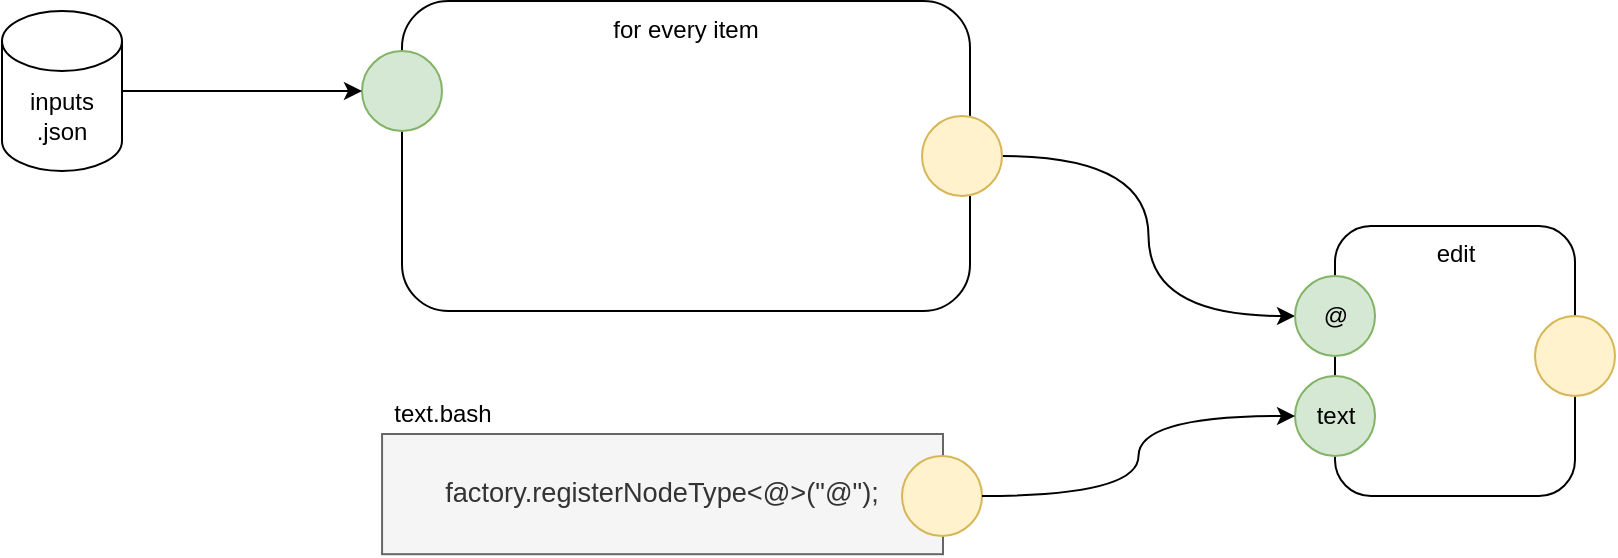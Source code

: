 <mxfile version="14.6.13" type="device"><diagram id="6vzqA_dgsV1Y0HJELLxa" name="Page-1"><mxGraphModel dx="1106" dy="-44" grid="1" gridSize="10" guides="1" tooltips="1" connect="1" arrows="1" fold="1" page="1" pageScale="1" pageWidth="1100" pageHeight="850" math="0" shadow="0"><root><mxCell id="0"/><mxCell id="1" parent="0"/><mxCell id="4Em_kSQjMH4lvrTjkcw--7" value="for every item" style="rounded=1;whiteSpace=wrap;html=1;strokeColor=#000000;align=center;verticalAlign=top;" vertex="1" parent="1"><mxGeometry x="370" y="1067.5" width="284" height="155" as="geometry"/></mxCell><mxCell id="4Em_kSQjMH4lvrTjkcw--11" value="" style="ellipse;whiteSpace=wrap;html=1;aspect=fixed;strokeColor=#82b366;align=center;fillColor=#d5e8d4;" vertex="1" parent="1"><mxGeometry x="350" y="1092.5" width="40" height="40" as="geometry"/></mxCell><mxCell id="4Em_kSQjMH4lvrTjkcw--23" style="edgeStyle=orthogonalEdgeStyle;orthogonalLoop=1;jettySize=auto;html=1;exitX=1;exitY=0.5;exitDx=0;exitDy=0;entryX=0;entryY=0.5;entryDx=0;entryDy=0;curved=1;" edge="1" parent="1" source="4Em_kSQjMH4lvrTjkcw--12" target="4Em_kSQjMH4lvrTjkcw--20"><mxGeometry relative="1" as="geometry"/></mxCell><mxCell id="4Em_kSQjMH4lvrTjkcw--12" value="" style="ellipse;whiteSpace=wrap;html=1;aspect=fixed;strokeColor=#d6b656;align=center;fillColor=#fff2cc;" vertex="1" parent="1"><mxGeometry x="630" y="1125" width="40" height="40" as="geometry"/></mxCell><mxCell id="4Em_kSQjMH4lvrTjkcw--15" style="edgeStyle=orthogonalEdgeStyle;rounded=0;orthogonalLoop=1;jettySize=auto;html=1;exitX=1;exitY=0.5;exitDx=0;exitDy=0;exitPerimeter=0;entryX=0;entryY=0.5;entryDx=0;entryDy=0;" edge="1" parent="1" source="4Em_kSQjMH4lvrTjkcw--14" target="4Em_kSQjMH4lvrTjkcw--11"><mxGeometry relative="1" as="geometry"/></mxCell><mxCell id="4Em_kSQjMH4lvrTjkcw--14" value="inputs&lt;br&gt;.json" style="shape=cylinder3;whiteSpace=wrap;html=1;boundedLbl=1;backgroundOutline=1;size=15;" vertex="1" parent="1"><mxGeometry x="170" y="1072.5" width="60" height="80" as="geometry"/></mxCell><mxCell id="4Em_kSQjMH4lvrTjkcw--16" value="" style="group" vertex="1" connectable="0" parent="1"><mxGeometry x="340" y="1284" width="320" height="60.1" as="geometry"/></mxCell><mxCell id="4Em_kSQjMH4lvrTjkcw--17" value="&lt;div&gt;&lt;span style=&quot;font-size: 13.6px&quot;&gt;factory.registerNodeType&amp;lt;@&amp;gt;(&quot;@&quot;);&lt;/span&gt;&lt;/div&gt;" style="rounded=0;whiteSpace=wrap;html=1;align=center;verticalAlign=middle;fillColor=#f5f5f5;strokeColor=#666666;fontColor=#333333;" vertex="1" parent="4Em_kSQjMH4lvrTjkcw--16"><mxGeometry x="20.033" width="280.467" height="60.1" as="geometry"/></mxCell><mxCell id="4Em_kSQjMH4lvrTjkcw--24" value="" style="ellipse;whiteSpace=wrap;html=1;aspect=fixed;strokeColor=#d6b656;align=center;fillColor=#fff2cc;" vertex="1" parent="4Em_kSQjMH4lvrTjkcw--16"><mxGeometry x="280" y="11" width="40" height="40" as="geometry"/></mxCell><mxCell id="4Em_kSQjMH4lvrTjkcw--18" value="" style="group" vertex="1" connectable="0" parent="1"><mxGeometry x="816.5" y="1180" width="160" height="135" as="geometry"/></mxCell><mxCell id="4Em_kSQjMH4lvrTjkcw--19" value="edit" style="rounded=1;whiteSpace=wrap;html=1;strokeColor=#000000;align=center;verticalAlign=top;" vertex="1" parent="4Em_kSQjMH4lvrTjkcw--18"><mxGeometry x="20" width="120" height="135" as="geometry"/></mxCell><mxCell id="4Em_kSQjMH4lvrTjkcw--20" value="@" style="ellipse;whiteSpace=wrap;html=1;aspect=fixed;strokeColor=#82b366;align=center;fillColor=#d5e8d4;" vertex="1" parent="4Em_kSQjMH4lvrTjkcw--18"><mxGeometry y="25" width="40" height="40" as="geometry"/></mxCell><mxCell id="4Em_kSQjMH4lvrTjkcw--21" value="text" style="ellipse;whiteSpace=wrap;html=1;aspect=fixed;strokeColor=#82b366;align=center;fillColor=#d5e8d4;" vertex="1" parent="4Em_kSQjMH4lvrTjkcw--18"><mxGeometry y="75" width="40" height="40" as="geometry"/></mxCell><mxCell id="4Em_kSQjMH4lvrTjkcw--22" value="" style="ellipse;whiteSpace=wrap;html=1;aspect=fixed;strokeColor=#d6b656;align=center;fillColor=#fff2cc;" vertex="1" parent="4Em_kSQjMH4lvrTjkcw--18"><mxGeometry x="120" y="45" width="40" height="40" as="geometry"/></mxCell><mxCell id="4Em_kSQjMH4lvrTjkcw--25" style="edgeStyle=orthogonalEdgeStyle;curved=1;orthogonalLoop=1;jettySize=auto;html=1;exitX=1;exitY=0.5;exitDx=0;exitDy=0;entryX=0;entryY=0.5;entryDx=0;entryDy=0;" edge="1" parent="1" source="4Em_kSQjMH4lvrTjkcw--24" target="4Em_kSQjMH4lvrTjkcw--21"><mxGeometry relative="1" as="geometry"/></mxCell><mxCell id="4Em_kSQjMH4lvrTjkcw--26" value="text.bash" style="text;html=1;align=center;verticalAlign=middle;resizable=0;points=[];autosize=1;strokeColor=none;" vertex="1" parent="1"><mxGeometry x="360" y="1264" width="60" height="20" as="geometry"/></mxCell></root></mxGraphModel></diagram></mxfile>